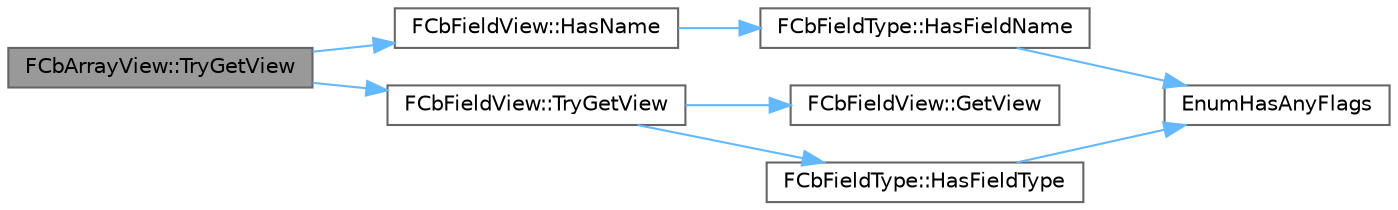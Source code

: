digraph "FCbArrayView::TryGetView"
{
 // INTERACTIVE_SVG=YES
 // LATEX_PDF_SIZE
  bgcolor="transparent";
  edge [fontname=Helvetica,fontsize=10,labelfontname=Helvetica,labelfontsize=10];
  node [fontname=Helvetica,fontsize=10,shape=box,height=0.2,width=0.4];
  rankdir="LR";
  Node1 [id="Node000001",label="FCbArrayView::TryGetView",height=0.2,width=0.4,color="gray40", fillcolor="grey60", style="filled", fontcolor="black",tooltip="Try to get a view of the array as it would be serialized, such as by CopyTo."];
  Node1 -> Node2 [id="edge1_Node000001_Node000002",color="steelblue1",style="solid",tooltip=" "];
  Node2 [id="Node000002",label="FCbFieldView::HasName",height=0.2,width=0.4,color="grey40", fillcolor="white", style="filled",URL="$dc/deb/classFCbFieldView.html#a1f24dd84942fe255c2fb8773cef38a4a",tooltip="True if the field has a name."];
  Node2 -> Node3 [id="edge2_Node000002_Node000003",color="steelblue1",style="solid",tooltip=" "];
  Node3 [id="Node000003",label="FCbFieldType::HasFieldName",height=0.2,width=0.4,color="grey40", fillcolor="white", style="filled",URL="$d3/d96/classFCbFieldType.html#aa707ab5b0f8b871c8b24e68cb61ea0b6",tooltip=" "];
  Node3 -> Node4 [id="edge3_Node000003_Node000004",color="steelblue1",style="solid",tooltip=" "];
  Node4 [id="Node000004",label="EnumHasAnyFlags",height=0.2,width=0.4,color="grey40", fillcolor="white", style="filled",URL="$d8/de7/EnumClassFlags_8h.html#a584482cc5c314e3e8ea8d24c7adf9f6e",tooltip=" "];
  Node1 -> Node5 [id="edge4_Node000001_Node000005",color="steelblue1",style="solid",tooltip=" "];
  Node5 [id="Node000005",label="FCbFieldView::TryGetView",height=0.2,width=0.4,color="grey40", fillcolor="white", style="filled",URL="$dc/deb/classFCbFieldView.html#ae33e04d2669b33c8dcfa537ba5670241",tooltip="Try to get a view of the field as it would be serialized, such as by CopyTo."];
  Node5 -> Node6 [id="edge5_Node000005_Node000006",color="steelblue1",style="solid",tooltip=" "];
  Node6 [id="Node000006",label="FCbFieldView::GetView",height=0.2,width=0.4,color="grey40", fillcolor="white", style="filled",URL="$dc/deb/classFCbFieldView.html#aaf1792e0aef5764287cfe83f7e67671b",tooltip="Returns a view of the field, including the type and name when present."];
  Node5 -> Node7 [id="edge6_Node000005_Node000007",color="steelblue1",style="solid",tooltip=" "];
  Node7 [id="Node000007",label="FCbFieldType::HasFieldType",height=0.2,width=0.4,color="grey40", fillcolor="white", style="filled",URL="$d3/d96/classFCbFieldType.html#aaa7dd90fb531232c2f2ad9d84b9c821d",tooltip=" "];
  Node7 -> Node4 [id="edge7_Node000007_Node000004",color="steelblue1",style="solid",tooltip=" "];
}
